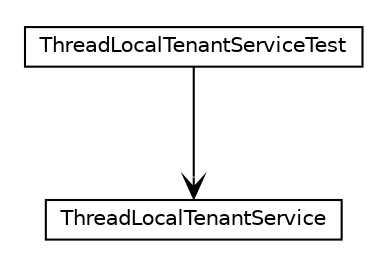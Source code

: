 #!/usr/local/bin/dot
#
# Class diagram 
# Generated by UMLGraph version R5_6_6-8-g8d7759 (http://www.umlgraph.org/)
#

digraph G {
	edge [fontname="Helvetica",fontsize=10,labelfontname="Helvetica",labelfontsize=10];
	node [fontname="Helvetica",fontsize=10,shape=plaintext];
	nodesep=0.25;
	ranksep=0.5;
	// org.dayatang.datasource4saas.tenantservice.ThreadLocalTenantServiceTest
	c9547 [label=<<table title="org.dayatang.datasource4saas.tenantservice.ThreadLocalTenantServiceTest" border="0" cellborder="1" cellspacing="0" cellpadding="2" port="p" href="./ThreadLocalTenantServiceTest.html">
		<tr><td><table border="0" cellspacing="0" cellpadding="1">
<tr><td align="center" balign="center"> ThreadLocalTenantServiceTest </td></tr>
		</table></td></tr>
		</table>>, URL="./ThreadLocalTenantServiceTest.html", fontname="Helvetica", fontcolor="black", fontsize=10.0];
	// org.dayatang.datasource4saas.tenantservice.ThreadLocalTenantServiceTest NAVASSOC org.dayatang.datasource4saas.tenantservice.ThreadLocalTenantService
	c9547:p -> c9563:p [taillabel="", label=" "headlabel="", fontname="Helvetica", fontcolor="black", fontsize=10.0, color="black", arrowhead=open];
	// org.dayatang.datasource4saas.tenantservice.ThreadLocalTenantService
	c9563 [label=<<table title="org.dayatang.datasource4saas.tenantservice.ThreadLocalTenantService" border="0" cellborder="1" cellspacing="0" cellpadding="2" port="p" href="http://java.sun.com/j2se/1.4.2/docs/api/org/dayatang/datasource4saas/tenantservice/ThreadLocalTenantService.html">
		<tr><td><table border="0" cellspacing="0" cellpadding="1">
<tr><td align="center" balign="center"> ThreadLocalTenantService </td></tr>
		</table></td></tr>
		</table>>, URL="http://java.sun.com/j2se/1.4.2/docs/api/org/dayatang/datasource4saas/tenantservice/ThreadLocalTenantService.html", fontname="Helvetica", fontcolor="black", fontsize=10.0];
}

